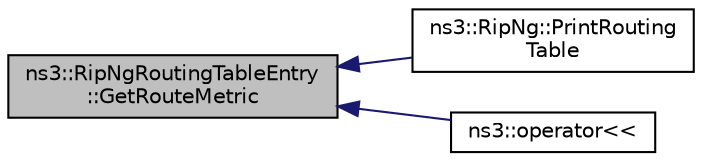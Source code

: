 digraph "ns3::RipNgRoutingTableEntry::GetRouteMetric"
{
  edge [fontname="Helvetica",fontsize="10",labelfontname="Helvetica",labelfontsize="10"];
  node [fontname="Helvetica",fontsize="10",shape=record];
  rankdir="LR";
  Node1 [label="ns3::RipNgRoutingTableEntry\l::GetRouteMetric",height=0.2,width=0.4,color="black", fillcolor="grey75", style="filled", fontcolor="black"];
  Node1 -> Node2 [dir="back",color="midnightblue",fontsize="10",style="solid"];
  Node2 [label="ns3::RipNg::PrintRouting\lTable",height=0.2,width=0.4,color="black", fillcolor="white", style="filled",URL="$da/d75/classns3_1_1RipNg.html#aec30027ca8085a46d680b98291e27480",tooltip="Print the Routing Table entries. "];
  Node1 -> Node3 [dir="back",color="midnightblue",fontsize="10",style="solid"];
  Node3 [label="ns3::operator\<\<",height=0.2,width=0.4,color="black", fillcolor="white", style="filled",URL="$d7/d2e/namespacens3.html#a2107fe2d775c0dce1c8199d7af315ccb",tooltip="Stream insertion operator. "];
}
